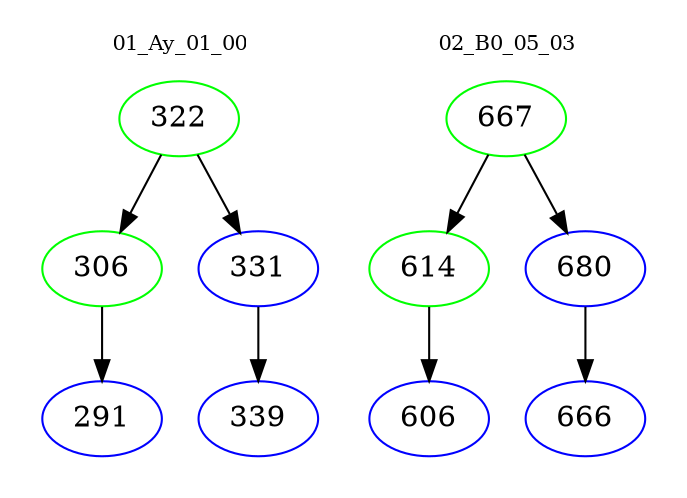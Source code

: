 digraph{
subgraph cluster_0 {
color = white
label = "01_Ay_01_00";
fontsize=10;
T0_322 [label="322", color="green"]
T0_322 -> T0_306 [color="black"]
T0_306 [label="306", color="green"]
T0_306 -> T0_291 [color="black"]
T0_291 [label="291", color="blue"]
T0_322 -> T0_331 [color="black"]
T0_331 [label="331", color="blue"]
T0_331 -> T0_339 [color="black"]
T0_339 [label="339", color="blue"]
}
subgraph cluster_1 {
color = white
label = "02_B0_05_03";
fontsize=10;
T1_667 [label="667", color="green"]
T1_667 -> T1_614 [color="black"]
T1_614 [label="614", color="green"]
T1_614 -> T1_606 [color="black"]
T1_606 [label="606", color="blue"]
T1_667 -> T1_680 [color="black"]
T1_680 [label="680", color="blue"]
T1_680 -> T1_666 [color="black"]
T1_666 [label="666", color="blue"]
}
}

